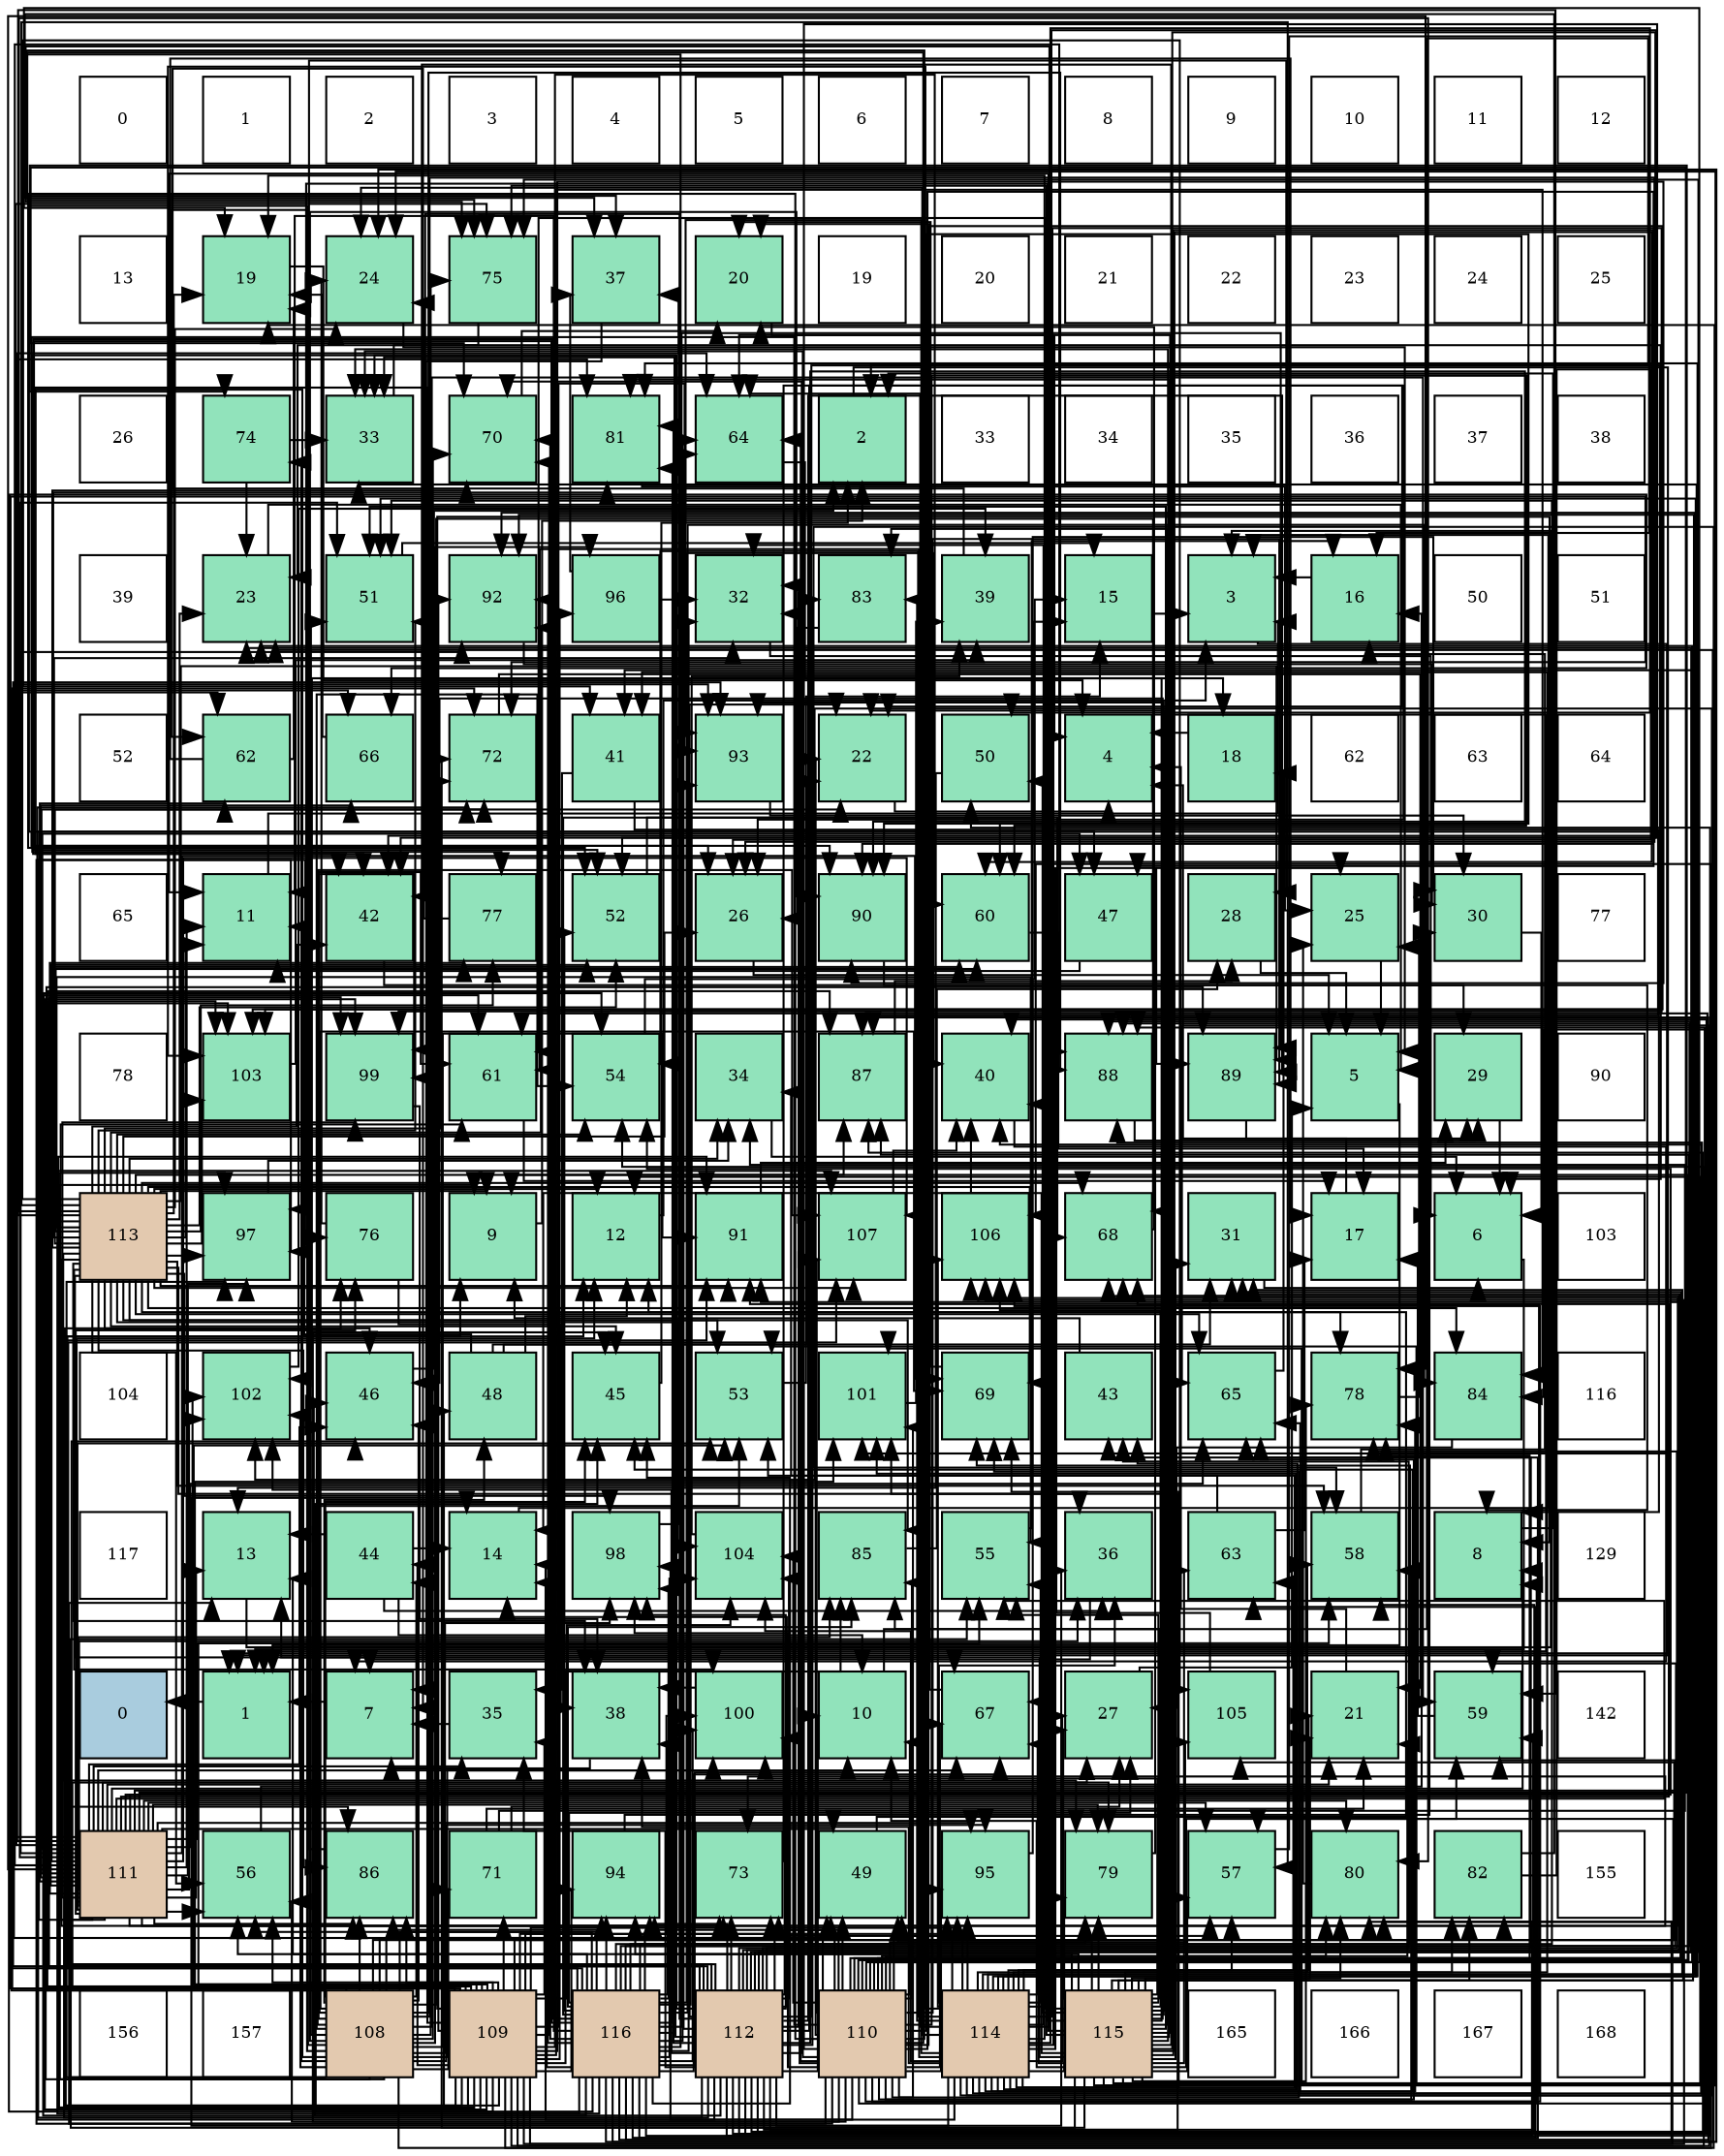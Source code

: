 digraph layout{
 rankdir=TB;
 splines=ortho;
 node [style=filled shape=square fixedsize=true width=0.6];
0[label="0", fontsize=8, fillcolor="#ffffff"];
1[label="1", fontsize=8, fillcolor="#ffffff"];
2[label="2", fontsize=8, fillcolor="#ffffff"];
3[label="3", fontsize=8, fillcolor="#ffffff"];
4[label="4", fontsize=8, fillcolor="#ffffff"];
5[label="5", fontsize=8, fillcolor="#ffffff"];
6[label="6", fontsize=8, fillcolor="#ffffff"];
7[label="7", fontsize=8, fillcolor="#ffffff"];
8[label="8", fontsize=8, fillcolor="#ffffff"];
9[label="9", fontsize=8, fillcolor="#ffffff"];
10[label="10", fontsize=8, fillcolor="#ffffff"];
11[label="11", fontsize=8, fillcolor="#ffffff"];
12[label="12", fontsize=8, fillcolor="#ffffff"];
13[label="13", fontsize=8, fillcolor="#ffffff"];
14[label="19", fontsize=8, fillcolor="#91e3bb"];
15[label="24", fontsize=8, fillcolor="#91e3bb"];
16[label="75", fontsize=8, fillcolor="#91e3bb"];
17[label="37", fontsize=8, fillcolor="#91e3bb"];
18[label="20", fontsize=8, fillcolor="#91e3bb"];
19[label="19", fontsize=8, fillcolor="#ffffff"];
20[label="20", fontsize=8, fillcolor="#ffffff"];
21[label="21", fontsize=8, fillcolor="#ffffff"];
22[label="22", fontsize=8, fillcolor="#ffffff"];
23[label="23", fontsize=8, fillcolor="#ffffff"];
24[label="24", fontsize=8, fillcolor="#ffffff"];
25[label="25", fontsize=8, fillcolor="#ffffff"];
26[label="26", fontsize=8, fillcolor="#ffffff"];
27[label="74", fontsize=8, fillcolor="#91e3bb"];
28[label="33", fontsize=8, fillcolor="#91e3bb"];
29[label="70", fontsize=8, fillcolor="#91e3bb"];
30[label="81", fontsize=8, fillcolor="#91e3bb"];
31[label="64", fontsize=8, fillcolor="#91e3bb"];
32[label="2", fontsize=8, fillcolor="#91e3bb"];
33[label="33", fontsize=8, fillcolor="#ffffff"];
34[label="34", fontsize=8, fillcolor="#ffffff"];
35[label="35", fontsize=8, fillcolor="#ffffff"];
36[label="36", fontsize=8, fillcolor="#ffffff"];
37[label="37", fontsize=8, fillcolor="#ffffff"];
38[label="38", fontsize=8, fillcolor="#ffffff"];
39[label="39", fontsize=8, fillcolor="#ffffff"];
40[label="23", fontsize=8, fillcolor="#91e3bb"];
41[label="51", fontsize=8, fillcolor="#91e3bb"];
42[label="92", fontsize=8, fillcolor="#91e3bb"];
43[label="96", fontsize=8, fillcolor="#91e3bb"];
44[label="32", fontsize=8, fillcolor="#91e3bb"];
45[label="83", fontsize=8, fillcolor="#91e3bb"];
46[label="39", fontsize=8, fillcolor="#91e3bb"];
47[label="15", fontsize=8, fillcolor="#91e3bb"];
48[label="3", fontsize=8, fillcolor="#91e3bb"];
49[label="16", fontsize=8, fillcolor="#91e3bb"];
50[label="50", fontsize=8, fillcolor="#ffffff"];
51[label="51", fontsize=8, fillcolor="#ffffff"];
52[label="52", fontsize=8, fillcolor="#ffffff"];
53[label="62", fontsize=8, fillcolor="#91e3bb"];
54[label="66", fontsize=8, fillcolor="#91e3bb"];
55[label="72", fontsize=8, fillcolor="#91e3bb"];
56[label="41", fontsize=8, fillcolor="#91e3bb"];
57[label="93", fontsize=8, fillcolor="#91e3bb"];
58[label="22", fontsize=8, fillcolor="#91e3bb"];
59[label="50", fontsize=8, fillcolor="#91e3bb"];
60[label="4", fontsize=8, fillcolor="#91e3bb"];
61[label="18", fontsize=8, fillcolor="#91e3bb"];
62[label="62", fontsize=8, fillcolor="#ffffff"];
63[label="63", fontsize=8, fillcolor="#ffffff"];
64[label="64", fontsize=8, fillcolor="#ffffff"];
65[label="65", fontsize=8, fillcolor="#ffffff"];
66[label="11", fontsize=8, fillcolor="#91e3bb"];
67[label="42", fontsize=8, fillcolor="#91e3bb"];
68[label="77", fontsize=8, fillcolor="#91e3bb"];
69[label="52", fontsize=8, fillcolor="#91e3bb"];
70[label="26", fontsize=8, fillcolor="#91e3bb"];
71[label="90", fontsize=8, fillcolor="#91e3bb"];
72[label="60", fontsize=8, fillcolor="#91e3bb"];
73[label="47", fontsize=8, fillcolor="#91e3bb"];
74[label="28", fontsize=8, fillcolor="#91e3bb"];
75[label="25", fontsize=8, fillcolor="#91e3bb"];
76[label="30", fontsize=8, fillcolor="#91e3bb"];
77[label="77", fontsize=8, fillcolor="#ffffff"];
78[label="78", fontsize=8, fillcolor="#ffffff"];
79[label="103", fontsize=8, fillcolor="#91e3bb"];
80[label="99", fontsize=8, fillcolor="#91e3bb"];
81[label="61", fontsize=8, fillcolor="#91e3bb"];
82[label="54", fontsize=8, fillcolor="#91e3bb"];
83[label="34", fontsize=8, fillcolor="#91e3bb"];
84[label="87", fontsize=8, fillcolor="#91e3bb"];
85[label="40", fontsize=8, fillcolor="#91e3bb"];
86[label="88", fontsize=8, fillcolor="#91e3bb"];
87[label="89", fontsize=8, fillcolor="#91e3bb"];
88[label="5", fontsize=8, fillcolor="#91e3bb"];
89[label="29", fontsize=8, fillcolor="#91e3bb"];
90[label="90", fontsize=8, fillcolor="#ffffff"];
91[label="113", fontsize=8, fillcolor="#e3c9af"];
92[label="97", fontsize=8, fillcolor="#91e3bb"];
93[label="76", fontsize=8, fillcolor="#91e3bb"];
94[label="9", fontsize=8, fillcolor="#91e3bb"];
95[label="12", fontsize=8, fillcolor="#91e3bb"];
96[label="91", fontsize=8, fillcolor="#91e3bb"];
97[label="107", fontsize=8, fillcolor="#91e3bb"];
98[label="106", fontsize=8, fillcolor="#91e3bb"];
99[label="68", fontsize=8, fillcolor="#91e3bb"];
100[label="31", fontsize=8, fillcolor="#91e3bb"];
101[label="17", fontsize=8, fillcolor="#91e3bb"];
102[label="6", fontsize=8, fillcolor="#91e3bb"];
103[label="103", fontsize=8, fillcolor="#ffffff"];
104[label="104", fontsize=8, fillcolor="#ffffff"];
105[label="102", fontsize=8, fillcolor="#91e3bb"];
106[label="46", fontsize=8, fillcolor="#91e3bb"];
107[label="48", fontsize=8, fillcolor="#91e3bb"];
108[label="45", fontsize=8, fillcolor="#91e3bb"];
109[label="53", fontsize=8, fillcolor="#91e3bb"];
110[label="101", fontsize=8, fillcolor="#91e3bb"];
111[label="69", fontsize=8, fillcolor="#91e3bb"];
112[label="43", fontsize=8, fillcolor="#91e3bb"];
113[label="65", fontsize=8, fillcolor="#91e3bb"];
114[label="78", fontsize=8, fillcolor="#91e3bb"];
115[label="84", fontsize=8, fillcolor="#91e3bb"];
116[label="116", fontsize=8, fillcolor="#ffffff"];
117[label="117", fontsize=8, fillcolor="#ffffff"];
118[label="13", fontsize=8, fillcolor="#91e3bb"];
119[label="44", fontsize=8, fillcolor="#91e3bb"];
120[label="14", fontsize=8, fillcolor="#91e3bb"];
121[label="98", fontsize=8, fillcolor="#91e3bb"];
122[label="104", fontsize=8, fillcolor="#91e3bb"];
123[label="85", fontsize=8, fillcolor="#91e3bb"];
124[label="55", fontsize=8, fillcolor="#91e3bb"];
125[label="36", fontsize=8, fillcolor="#91e3bb"];
126[label="63", fontsize=8, fillcolor="#91e3bb"];
127[label="58", fontsize=8, fillcolor="#91e3bb"];
128[label="8", fontsize=8, fillcolor="#91e3bb"];
129[label="129", fontsize=8, fillcolor="#ffffff"];
130[label="0", fontsize=8, fillcolor="#a9ccde"];
131[label="1", fontsize=8, fillcolor="#91e3bb"];
132[label="7", fontsize=8, fillcolor="#91e3bb"];
133[label="35", fontsize=8, fillcolor="#91e3bb"];
134[label="38", fontsize=8, fillcolor="#91e3bb"];
135[label="100", fontsize=8, fillcolor="#91e3bb"];
136[label="10", fontsize=8, fillcolor="#91e3bb"];
137[label="67", fontsize=8, fillcolor="#91e3bb"];
138[label="27", fontsize=8, fillcolor="#91e3bb"];
139[label="105", fontsize=8, fillcolor="#91e3bb"];
140[label="21", fontsize=8, fillcolor="#91e3bb"];
141[label="59", fontsize=8, fillcolor="#91e3bb"];
142[label="142", fontsize=8, fillcolor="#ffffff"];
143[label="111", fontsize=8, fillcolor="#e3c9af"];
144[label="56", fontsize=8, fillcolor="#91e3bb"];
145[label="86", fontsize=8, fillcolor="#91e3bb"];
146[label="71", fontsize=8, fillcolor="#91e3bb"];
147[label="94", fontsize=8, fillcolor="#91e3bb"];
148[label="73", fontsize=8, fillcolor="#91e3bb"];
149[label="49", fontsize=8, fillcolor="#91e3bb"];
150[label="95", fontsize=8, fillcolor="#91e3bb"];
151[label="79", fontsize=8, fillcolor="#91e3bb"];
152[label="57", fontsize=8, fillcolor="#91e3bb"];
153[label="80", fontsize=8, fillcolor="#91e3bb"];
154[label="82", fontsize=8, fillcolor="#91e3bb"];
155[label="155", fontsize=8, fillcolor="#ffffff"];
156[label="156", fontsize=8, fillcolor="#ffffff"];
157[label="157", fontsize=8, fillcolor="#ffffff"];
158[label="108", fontsize=8, fillcolor="#e3c9af"];
159[label="109", fontsize=8, fillcolor="#e3c9af"];
160[label="116", fontsize=8, fillcolor="#e3c9af"];
161[label="112", fontsize=8, fillcolor="#e3c9af"];
162[label="110", fontsize=8, fillcolor="#e3c9af"];
163[label="114", fontsize=8, fillcolor="#e3c9af"];
164[label="115", fontsize=8, fillcolor="#e3c9af"];
165[label="165", fontsize=8, fillcolor="#ffffff"];
166[label="166", fontsize=8, fillcolor="#ffffff"];
167[label="167", fontsize=8, fillcolor="#ffffff"];
168[label="168", fontsize=8, fillcolor="#ffffff"];
edge [constraint=false, style=vis];131 -> 130;
32 -> 131;
48 -> 131;
60 -> 131;
88 -> 131;
102 -> 131;
132 -> 131;
128 -> 32;
94 -> 32;
136 -> 32;
66 -> 48;
95 -> 48;
118 -> 48;
120 -> 48;
47 -> 48;
49 -> 48;
101 -> 60;
61 -> 60;
14 -> 60;
18 -> 60;
140 -> 60;
58 -> 60;
40 -> 88;
15 -> 88;
75 -> 88;
70 -> 88;
138 -> 88;
74 -> 88;
89 -> 102;
76 -> 102;
100 -> 102;
44 -> 102;
28 -> 102;
83 -> 102;
133 -> 132;
125 -> 132;
17 -> 132;
134 -> 132;
46 -> 132;
85 -> 132;
56 -> 128;
56 -> 133;
67 -> 128;
112 -> 94;
119 -> 136;
119 -> 118;
119 -> 120;
119 -> 125;
108 -> 32;
106 -> 32;
73 -> 66;
107 -> 66;
107 -> 95;
107 -> 58;
107 -> 100;
149 -> 95;
59 -> 118;
41 -> 47;
69 -> 47;
109 -> 47;
82 -> 47;
124 -> 49;
144 -> 49;
152 -> 49;
127 -> 49;
141 -> 101;
72 -> 101;
81 -> 101;
53 -> 101;
53 -> 14;
126 -> 101;
126 -> 83;
31 -> 61;
113 -> 61;
54 -> 14;
137 -> 18;
99 -> 18;
111 -> 18;
29 -> 18;
146 -> 140;
146 -> 138;
146 -> 83;
55 -> 140;
148 -> 58;
27 -> 40;
27 -> 28;
16 -> 40;
93 -> 15;
93 -> 134;
68 -> 15;
114 -> 75;
151 -> 75;
153 -> 75;
30 -> 75;
154 -> 70;
154 -> 17;
45 -> 70;
115 -> 138;
123 -> 74;
145 -> 74;
84 -> 74;
86 -> 89;
87 -> 89;
71 -> 89;
96 -> 89;
42 -> 76;
57 -> 76;
147 -> 76;
150 -> 76;
43 -> 44;
43 -> 17;
92 -> 83;
121 -> 17;
80 -> 134;
135 -> 134;
110 -> 46;
105 -> 46;
79 -> 46;
122 -> 46;
139 -> 85;
98 -> 85;
97 -> 85;
158 -> 94;
158 -> 70;
158 -> 67;
158 -> 119;
158 -> 108;
158 -> 106;
158 -> 73;
158 -> 107;
158 -> 149;
158 -> 41;
158 -> 82;
158 -> 124;
158 -> 152;
158 -> 141;
158 -> 81;
158 -> 53;
158 -> 54;
158 -> 99;
158 -> 111;
158 -> 29;
158 -> 146;
158 -> 27;
158 -> 16;
158 -> 151;
158 -> 145;
158 -> 86;
158 -> 87;
158 -> 71;
158 -> 96;
158 -> 147;
158 -> 150;
158 -> 43;
158 -> 92;
158 -> 121;
158 -> 80;
158 -> 135;
158 -> 105;
158 -> 79;
158 -> 139;
158 -> 98;
158 -> 97;
159 -> 128;
159 -> 94;
159 -> 133;
159 -> 119;
159 -> 107;
159 -> 149;
159 -> 69;
159 -> 109;
159 -> 82;
159 -> 124;
159 -> 144;
159 -> 127;
159 -> 141;
159 -> 72;
159 -> 81;
159 -> 53;
159 -> 113;
159 -> 54;
159 -> 29;
159 -> 146;
159 -> 55;
159 -> 148;
159 -> 93;
159 -> 153;
159 -> 115;
159 -> 123;
159 -> 145;
159 -> 84;
159 -> 71;
159 -> 96;
159 -> 42;
159 -> 57;
159 -> 147;
159 -> 43;
159 -> 92;
159 -> 80;
159 -> 135;
159 -> 110;
159 -> 105;
159 -> 122;
159 -> 98;
162 -> 128;
162 -> 94;
162 -> 136;
162 -> 118;
162 -> 120;
162 -> 14;
162 -> 140;
162 -> 58;
162 -> 40;
162 -> 70;
162 -> 100;
162 -> 44;
162 -> 28;
162 -> 17;
162 -> 67;
162 -> 108;
162 -> 73;
162 -> 149;
162 -> 69;
162 -> 144;
162 -> 152;
162 -> 127;
162 -> 72;
162 -> 31;
162 -> 113;
162 -> 137;
162 -> 99;
162 -> 111;
162 -> 148;
162 -> 16;
162 -> 93;
162 -> 114;
162 -> 153;
162 -> 123;
162 -> 84;
162 -> 86;
162 -> 87;
162 -> 71;
162 -> 42;
162 -> 57;
162 -> 147;
162 -> 150;
162 -> 121;
162 -> 110;
162 -> 79;
162 -> 122;
162 -> 139;
162 -> 98;
162 -> 97;
143 -> 128;
143 -> 66;
143 -> 95;
143 -> 118;
143 -> 140;
143 -> 138;
143 -> 133;
143 -> 125;
143 -> 106;
143 -> 73;
143 -> 149;
143 -> 41;
143 -> 69;
143 -> 109;
143 -> 82;
143 -> 124;
143 -> 144;
143 -> 152;
143 -> 127;
143 -> 72;
143 -> 81;
143 -> 53;
143 -> 31;
143 -> 113;
143 -> 54;
143 -> 137;
143 -> 111;
143 -> 29;
143 -> 55;
143 -> 148;
143 -> 27;
143 -> 16;
143 -> 93;
143 -> 68;
143 -> 114;
143 -> 151;
143 -> 153;
143 -> 30;
143 -> 123;
143 -> 145;
143 -> 84;
143 -> 86;
143 -> 96;
143 -> 42;
143 -> 150;
143 -> 92;
143 -> 80;
143 -> 110;
143 -> 105;
143 -> 98;
143 -> 97;
161 -> 136;
161 -> 95;
161 -> 120;
161 -> 58;
161 -> 40;
161 -> 70;
161 -> 100;
161 -> 44;
161 -> 28;
161 -> 133;
161 -> 125;
161 -> 85;
161 -> 67;
161 -> 112;
161 -> 108;
161 -> 106;
161 -> 59;
161 -> 127;
161 -> 141;
161 -> 81;
161 -> 31;
161 -> 113;
161 -> 99;
161 -> 29;
161 -> 55;
161 -> 148;
161 -> 16;
161 -> 68;
161 -> 114;
161 -> 30;
161 -> 45;
161 -> 115;
161 -> 84;
161 -> 86;
161 -> 87;
161 -> 71;
161 -> 96;
161 -> 57;
161 -> 147;
161 -> 150;
161 -> 92;
161 -> 121;
161 -> 80;
161 -> 135;
161 -> 110;
161 -> 105;
161 -> 79;
161 -> 122;
161 -> 97;
91 -> 94;
91 -> 66;
91 -> 95;
91 -> 14;
91 -> 58;
91 -> 40;
91 -> 15;
91 -> 70;
91 -> 44;
91 -> 83;
91 -> 125;
91 -> 134;
91 -> 67;
91 -> 108;
91 -> 106;
91 -> 41;
91 -> 69;
91 -> 109;
91 -> 82;
91 -> 124;
91 -> 144;
91 -> 152;
91 -> 127;
91 -> 141;
91 -> 72;
91 -> 113;
91 -> 137;
91 -> 99;
91 -> 111;
91 -> 29;
91 -> 55;
91 -> 148;
91 -> 68;
91 -> 114;
91 -> 151;
91 -> 153;
91 -> 30;
91 -> 115;
91 -> 123;
91 -> 145;
91 -> 84;
91 -> 87;
91 -> 96;
91 -> 42;
91 -> 92;
91 -> 121;
91 -> 135;
91 -> 79;
91 -> 122;
91 -> 139;
91 -> 97;
163 -> 120;
163 -> 14;
163 -> 140;
163 -> 15;
163 -> 138;
163 -> 100;
163 -> 44;
163 -> 28;
163 -> 125;
163 -> 134;
163 -> 85;
163 -> 56;
163 -> 67;
163 -> 112;
163 -> 108;
163 -> 149;
163 -> 59;
163 -> 41;
163 -> 109;
163 -> 82;
163 -> 124;
163 -> 152;
163 -> 72;
163 -> 81;
163 -> 126;
163 -> 31;
163 -> 113;
163 -> 137;
163 -> 99;
163 -> 111;
163 -> 148;
163 -> 16;
163 -> 114;
163 -> 151;
163 -> 30;
163 -> 154;
163 -> 45;
163 -> 86;
163 -> 87;
163 -> 42;
163 -> 57;
163 -> 150;
163 -> 121;
163 -> 80;
163 -> 110;
163 -> 105;
163 -> 79;
163 -> 122;
163 -> 98;
164 -> 136;
164 -> 66;
164 -> 95;
164 -> 118;
164 -> 120;
164 -> 14;
164 -> 140;
164 -> 58;
164 -> 15;
164 -> 138;
164 -> 100;
164 -> 28;
164 -> 56;
164 -> 106;
164 -> 149;
164 -> 59;
164 -> 41;
164 -> 69;
164 -> 109;
164 -> 124;
164 -> 144;
164 -> 152;
164 -> 127;
164 -> 141;
164 -> 72;
164 -> 81;
164 -> 126;
164 -> 31;
164 -> 137;
164 -> 55;
164 -> 16;
164 -> 114;
164 -> 151;
164 -> 153;
164 -> 30;
164 -> 154;
164 -> 45;
164 -> 123;
164 -> 145;
164 -> 71;
164 -> 96;
164 -> 57;
164 -> 147;
164 -> 92;
164 -> 80;
164 -> 135;
164 -> 110;
164 -> 105;
164 -> 98;
160 -> 136;
160 -> 66;
160 -> 118;
160 -> 120;
160 -> 40;
160 -> 15;
160 -> 138;
160 -> 44;
160 -> 28;
160 -> 134;
160 -> 85;
160 -> 56;
160 -> 67;
160 -> 112;
160 -> 108;
160 -> 106;
160 -> 41;
160 -> 69;
160 -> 109;
160 -> 82;
160 -> 144;
160 -> 141;
160 -> 126;
160 -> 31;
160 -> 137;
160 -> 99;
160 -> 111;
160 -> 29;
160 -> 55;
160 -> 151;
160 -> 153;
160 -> 30;
160 -> 154;
160 -> 115;
160 -> 123;
160 -> 145;
160 -> 84;
160 -> 86;
160 -> 87;
160 -> 71;
160 -> 42;
160 -> 57;
160 -> 147;
160 -> 150;
160 -> 121;
160 -> 135;
160 -> 79;
160 -> 122;
160 -> 97;
edge [constraint=true, style=invis];
0 -> 13 -> 26 -> 39 -> 52 -> 65 -> 78 -> 91 -> 104 -> 117 -> 130 -> 143 -> 156;
1 -> 14 -> 27 -> 40 -> 53 -> 66 -> 79 -> 92 -> 105 -> 118 -> 131 -> 144 -> 157;
2 -> 15 -> 28 -> 41 -> 54 -> 67 -> 80 -> 93 -> 106 -> 119 -> 132 -> 145 -> 158;
3 -> 16 -> 29 -> 42 -> 55 -> 68 -> 81 -> 94 -> 107 -> 120 -> 133 -> 146 -> 159;
4 -> 17 -> 30 -> 43 -> 56 -> 69 -> 82 -> 95 -> 108 -> 121 -> 134 -> 147 -> 160;
5 -> 18 -> 31 -> 44 -> 57 -> 70 -> 83 -> 96 -> 109 -> 122 -> 135 -> 148 -> 161;
6 -> 19 -> 32 -> 45 -> 58 -> 71 -> 84 -> 97 -> 110 -> 123 -> 136 -> 149 -> 162;
7 -> 20 -> 33 -> 46 -> 59 -> 72 -> 85 -> 98 -> 111 -> 124 -> 137 -> 150 -> 163;
8 -> 21 -> 34 -> 47 -> 60 -> 73 -> 86 -> 99 -> 112 -> 125 -> 138 -> 151 -> 164;
9 -> 22 -> 35 -> 48 -> 61 -> 74 -> 87 -> 100 -> 113 -> 126 -> 139 -> 152 -> 165;
10 -> 23 -> 36 -> 49 -> 62 -> 75 -> 88 -> 101 -> 114 -> 127 -> 140 -> 153 -> 166;
11 -> 24 -> 37 -> 50 -> 63 -> 76 -> 89 -> 102 -> 115 -> 128 -> 141 -> 154 -> 167;
12 -> 25 -> 38 -> 51 -> 64 -> 77 -> 90 -> 103 -> 116 -> 129 -> 142 -> 155 -> 168;
rank = same {0 -> 1 -> 2 -> 3 -> 4 -> 5 -> 6 -> 7 -> 8 -> 9 -> 10 -> 11 -> 12};
rank = same {13 -> 14 -> 15 -> 16 -> 17 -> 18 -> 19 -> 20 -> 21 -> 22 -> 23 -> 24 -> 25};
rank = same {26 -> 27 -> 28 -> 29 -> 30 -> 31 -> 32 -> 33 -> 34 -> 35 -> 36 -> 37 -> 38};
rank = same {39 -> 40 -> 41 -> 42 -> 43 -> 44 -> 45 -> 46 -> 47 -> 48 -> 49 -> 50 -> 51};
rank = same {52 -> 53 -> 54 -> 55 -> 56 -> 57 -> 58 -> 59 -> 60 -> 61 -> 62 -> 63 -> 64};
rank = same {65 -> 66 -> 67 -> 68 -> 69 -> 70 -> 71 -> 72 -> 73 -> 74 -> 75 -> 76 -> 77};
rank = same {78 -> 79 -> 80 -> 81 -> 82 -> 83 -> 84 -> 85 -> 86 -> 87 -> 88 -> 89 -> 90};
rank = same {91 -> 92 -> 93 -> 94 -> 95 -> 96 -> 97 -> 98 -> 99 -> 100 -> 101 -> 102 -> 103};
rank = same {104 -> 105 -> 106 -> 107 -> 108 -> 109 -> 110 -> 111 -> 112 -> 113 -> 114 -> 115 -> 116};
rank = same {117 -> 118 -> 119 -> 120 -> 121 -> 122 -> 123 -> 124 -> 125 -> 126 -> 127 -> 128 -> 129};
rank = same {130 -> 131 -> 132 -> 133 -> 134 -> 135 -> 136 -> 137 -> 138 -> 139 -> 140 -> 141 -> 142};
rank = same {143 -> 144 -> 145 -> 146 -> 147 -> 148 -> 149 -> 150 -> 151 -> 152 -> 153 -> 154 -> 155};
rank = same {156 -> 157 -> 158 -> 159 -> 160 -> 161 -> 162 -> 163 -> 164 -> 165 -> 166 -> 167 -> 168};
}